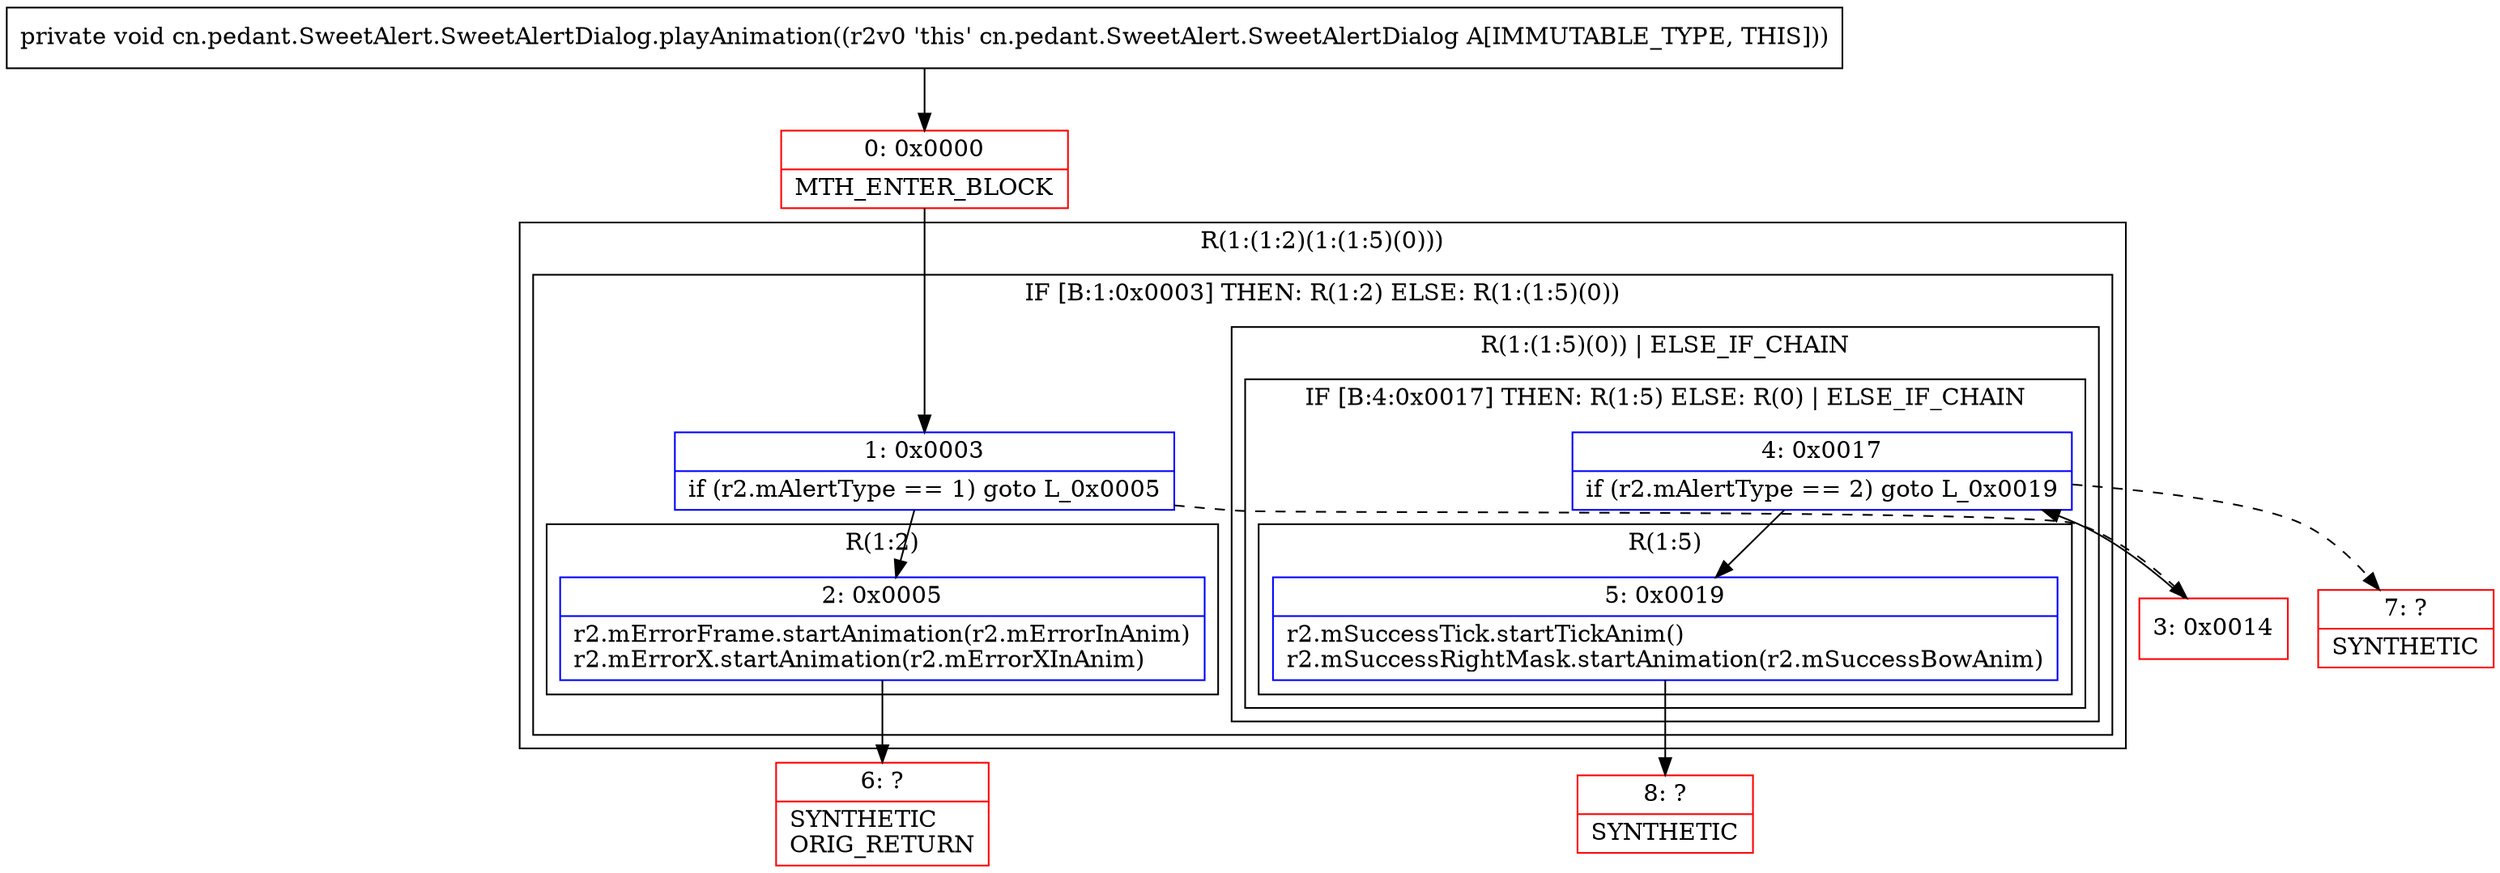 digraph "CFG forcn.pedant.SweetAlert.SweetAlertDialog.playAnimation()V" {
subgraph cluster_Region_1429656507 {
label = "R(1:(1:2)(1:(1:5)(0)))";
node [shape=record,color=blue];
subgraph cluster_IfRegion_255871264 {
label = "IF [B:1:0x0003] THEN: R(1:2) ELSE: R(1:(1:5)(0))";
node [shape=record,color=blue];
Node_1 [shape=record,label="{1\:\ 0x0003|if (r2.mAlertType == 1) goto L_0x0005\l}"];
subgraph cluster_Region_172692944 {
label = "R(1:2)";
node [shape=record,color=blue];
Node_2 [shape=record,label="{2\:\ 0x0005|r2.mErrorFrame.startAnimation(r2.mErrorInAnim)\lr2.mErrorX.startAnimation(r2.mErrorXInAnim)\l}"];
}
subgraph cluster_Region_285509932 {
label = "R(1:(1:5)(0)) | ELSE_IF_CHAIN\l";
node [shape=record,color=blue];
subgraph cluster_IfRegion_1917594556 {
label = "IF [B:4:0x0017] THEN: R(1:5) ELSE: R(0) | ELSE_IF_CHAIN\l";
node [shape=record,color=blue];
Node_4 [shape=record,label="{4\:\ 0x0017|if (r2.mAlertType == 2) goto L_0x0019\l}"];
subgraph cluster_Region_2135455132 {
label = "R(1:5)";
node [shape=record,color=blue];
Node_5 [shape=record,label="{5\:\ 0x0019|r2.mSuccessTick.startTickAnim()\lr2.mSuccessRightMask.startAnimation(r2.mSuccessBowAnim)\l}"];
}
subgraph cluster_Region_763304496 {
label = "R(0)";
node [shape=record,color=blue];
}
}
}
}
}
Node_0 [shape=record,color=red,label="{0\:\ 0x0000|MTH_ENTER_BLOCK\l}"];
Node_3 [shape=record,color=red,label="{3\:\ 0x0014}"];
Node_6 [shape=record,color=red,label="{6\:\ ?|SYNTHETIC\lORIG_RETURN\l}"];
Node_7 [shape=record,color=red,label="{7\:\ ?|SYNTHETIC\l}"];
Node_8 [shape=record,color=red,label="{8\:\ ?|SYNTHETIC\l}"];
MethodNode[shape=record,label="{private void cn.pedant.SweetAlert.SweetAlertDialog.playAnimation((r2v0 'this' cn.pedant.SweetAlert.SweetAlertDialog A[IMMUTABLE_TYPE, THIS])) }"];
MethodNode -> Node_0;
Node_1 -> Node_2;
Node_1 -> Node_3[style=dashed];
Node_2 -> Node_6;
Node_4 -> Node_5;
Node_4 -> Node_7[style=dashed];
Node_5 -> Node_8;
Node_0 -> Node_1;
Node_3 -> Node_4;
}

